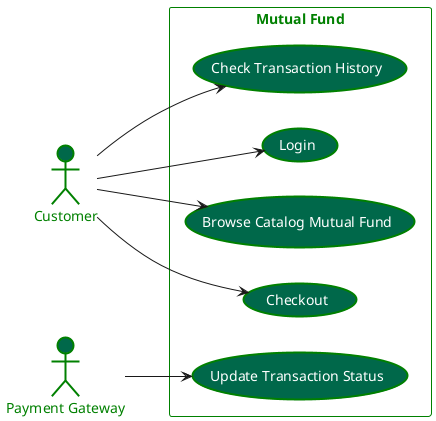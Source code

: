 @startuml
left to right direction
actor Customer #00684a;line:green;line.bold;text:green
actor "Payment Gateway" #00684a;line:green;line.bold;text:green
rectangle "Mutual Fund" #00000000;line:green;text:green{
    usecase Login #00684a;line:green;line.bold;text:white
    usecase "Browse Catalog Mutual Fund" #00684a;line:green;line.bold;text:white
    usecase "Checkout" #00684a;line:green;line.bold;text:white
    usecase "Update Transaction Status" #00684a;line:green;line.bold;text:white
    usecase "Check Transaction History" #00684a;line:green;line.bold;text:white
}

Customer --> Login
Customer --> "Browse Catalog Mutual Fund"
Customer --> "Checkout"
Customer --> "Check Transaction History"
"Payment Gateway" --> "Update Transaction Status"
@enduml
